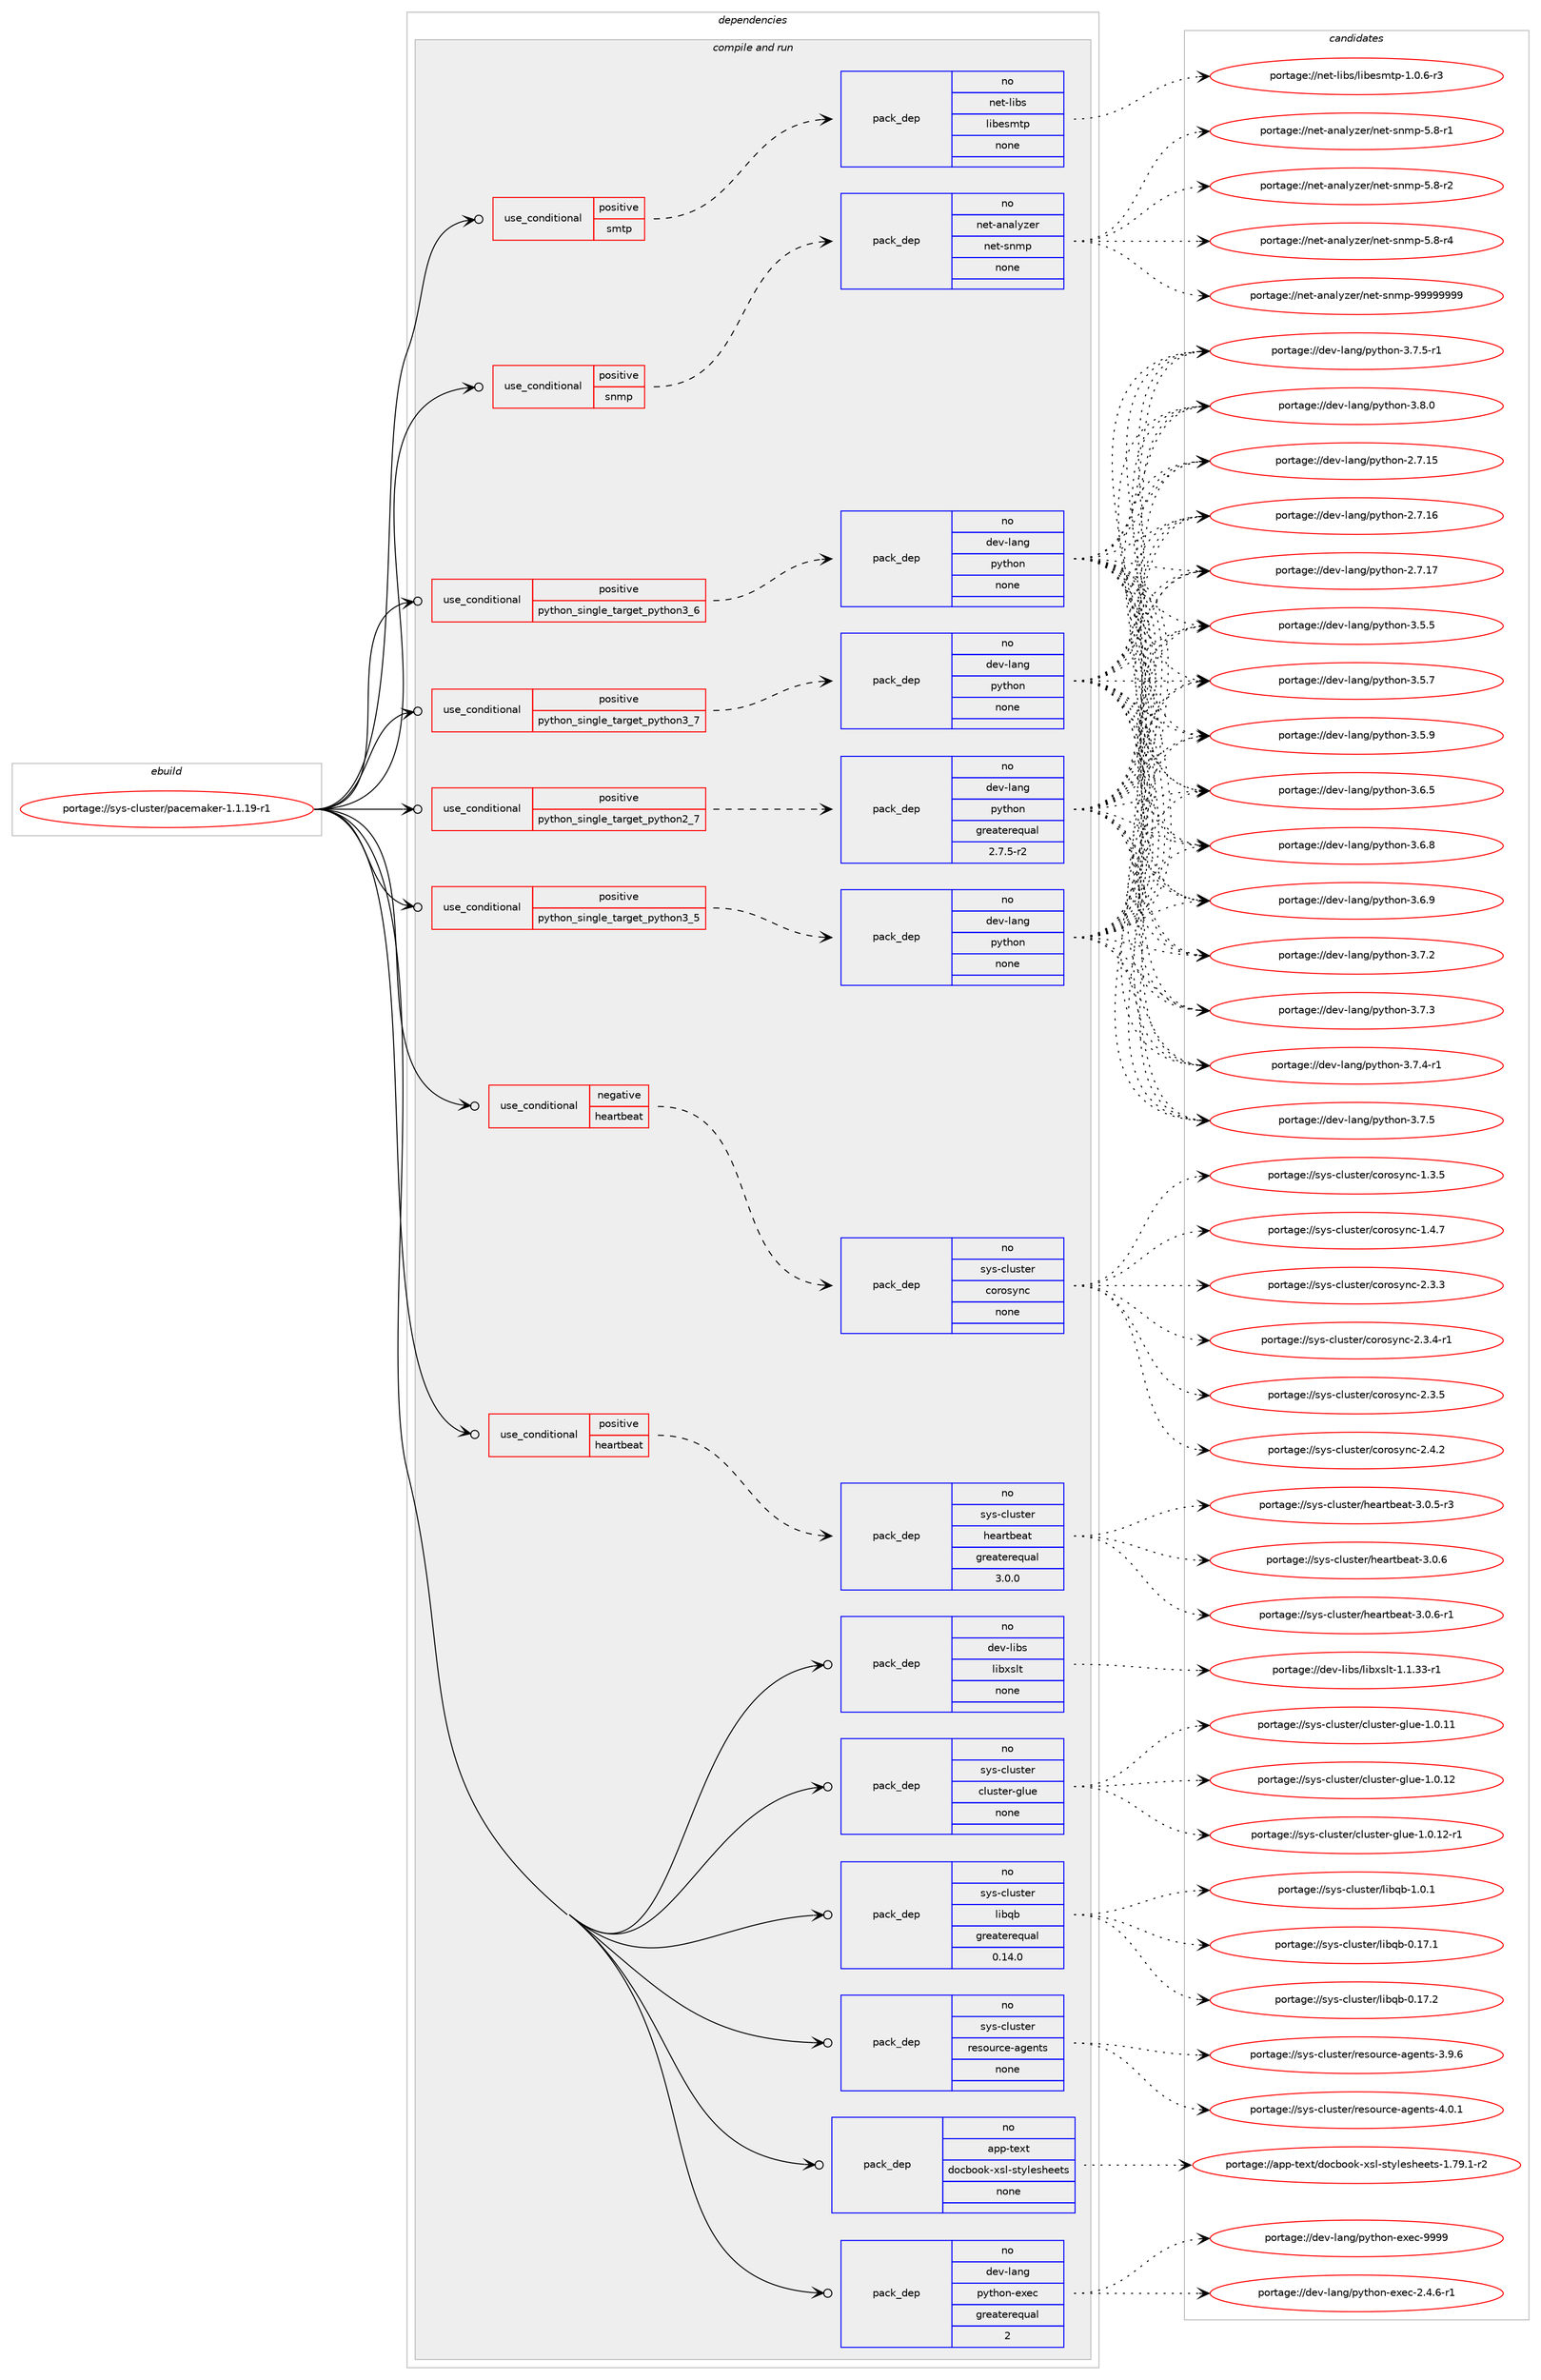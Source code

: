 digraph prolog {

# *************
# Graph options
# *************

newrank=true;
concentrate=true;
compound=true;
graph [rankdir=LR,fontname=Helvetica,fontsize=10,ranksep=1.5];#, ranksep=2.5, nodesep=0.2];
edge  [arrowhead=vee];
node  [fontname=Helvetica,fontsize=10];

# **********
# The ebuild
# **********

subgraph cluster_leftcol {
color=gray;
rank=same;
label=<<i>ebuild</i>>;
id [label="portage://sys-cluster/pacemaker-1.1.19-r1", color=red, width=4, href="../sys-cluster/pacemaker-1.1.19-r1.svg"];
}

# ****************
# The dependencies
# ****************

subgraph cluster_midcol {
color=gray;
label=<<i>dependencies</i>>;
subgraph cluster_compile {
fillcolor="#eeeeee";
style=filled;
label=<<i>compile</i>>;
}
subgraph cluster_compileandrun {
fillcolor="#eeeeee";
style=filled;
label=<<i>compile and run</i>>;
subgraph cond101881 {
dependency420489 [label=<<TABLE BORDER="0" CELLBORDER="1" CELLSPACING="0" CELLPADDING="4"><TR><TD ROWSPAN="3" CELLPADDING="10">use_conditional</TD></TR><TR><TD>negative</TD></TR><TR><TD>heartbeat</TD></TR></TABLE>>, shape=none, color=red];
subgraph pack311589 {
dependency420490 [label=<<TABLE BORDER="0" CELLBORDER="1" CELLSPACING="0" CELLPADDING="4" WIDTH="220"><TR><TD ROWSPAN="6" CELLPADDING="30">pack_dep</TD></TR><TR><TD WIDTH="110">no</TD></TR><TR><TD>sys-cluster</TD></TR><TR><TD>corosync</TD></TR><TR><TD>none</TD></TR><TR><TD></TD></TR></TABLE>>, shape=none, color=blue];
}
dependency420489:e -> dependency420490:w [weight=20,style="dashed",arrowhead="vee"];
}
id:e -> dependency420489:w [weight=20,style="solid",arrowhead="odotvee"];
subgraph cond101882 {
dependency420491 [label=<<TABLE BORDER="0" CELLBORDER="1" CELLSPACING="0" CELLPADDING="4"><TR><TD ROWSPAN="3" CELLPADDING="10">use_conditional</TD></TR><TR><TD>positive</TD></TR><TR><TD>heartbeat</TD></TR></TABLE>>, shape=none, color=red];
subgraph pack311590 {
dependency420492 [label=<<TABLE BORDER="0" CELLBORDER="1" CELLSPACING="0" CELLPADDING="4" WIDTH="220"><TR><TD ROWSPAN="6" CELLPADDING="30">pack_dep</TD></TR><TR><TD WIDTH="110">no</TD></TR><TR><TD>sys-cluster</TD></TR><TR><TD>heartbeat</TD></TR><TR><TD>greaterequal</TD></TR><TR><TD>3.0.0</TD></TR></TABLE>>, shape=none, color=blue];
}
dependency420491:e -> dependency420492:w [weight=20,style="dashed",arrowhead="vee"];
}
id:e -> dependency420491:w [weight=20,style="solid",arrowhead="odotvee"];
subgraph cond101883 {
dependency420493 [label=<<TABLE BORDER="0" CELLBORDER="1" CELLSPACING="0" CELLPADDING="4"><TR><TD ROWSPAN="3" CELLPADDING="10">use_conditional</TD></TR><TR><TD>positive</TD></TR><TR><TD>python_single_target_python2_7</TD></TR></TABLE>>, shape=none, color=red];
subgraph pack311591 {
dependency420494 [label=<<TABLE BORDER="0" CELLBORDER="1" CELLSPACING="0" CELLPADDING="4" WIDTH="220"><TR><TD ROWSPAN="6" CELLPADDING="30">pack_dep</TD></TR><TR><TD WIDTH="110">no</TD></TR><TR><TD>dev-lang</TD></TR><TR><TD>python</TD></TR><TR><TD>greaterequal</TD></TR><TR><TD>2.7.5-r2</TD></TR></TABLE>>, shape=none, color=blue];
}
dependency420493:e -> dependency420494:w [weight=20,style="dashed",arrowhead="vee"];
}
id:e -> dependency420493:w [weight=20,style="solid",arrowhead="odotvee"];
subgraph cond101884 {
dependency420495 [label=<<TABLE BORDER="0" CELLBORDER="1" CELLSPACING="0" CELLPADDING="4"><TR><TD ROWSPAN="3" CELLPADDING="10">use_conditional</TD></TR><TR><TD>positive</TD></TR><TR><TD>python_single_target_python3_5</TD></TR></TABLE>>, shape=none, color=red];
subgraph pack311592 {
dependency420496 [label=<<TABLE BORDER="0" CELLBORDER="1" CELLSPACING="0" CELLPADDING="4" WIDTH="220"><TR><TD ROWSPAN="6" CELLPADDING="30">pack_dep</TD></TR><TR><TD WIDTH="110">no</TD></TR><TR><TD>dev-lang</TD></TR><TR><TD>python</TD></TR><TR><TD>none</TD></TR><TR><TD></TD></TR></TABLE>>, shape=none, color=blue];
}
dependency420495:e -> dependency420496:w [weight=20,style="dashed",arrowhead="vee"];
}
id:e -> dependency420495:w [weight=20,style="solid",arrowhead="odotvee"];
subgraph cond101885 {
dependency420497 [label=<<TABLE BORDER="0" CELLBORDER="1" CELLSPACING="0" CELLPADDING="4"><TR><TD ROWSPAN="3" CELLPADDING="10">use_conditional</TD></TR><TR><TD>positive</TD></TR><TR><TD>python_single_target_python3_6</TD></TR></TABLE>>, shape=none, color=red];
subgraph pack311593 {
dependency420498 [label=<<TABLE BORDER="0" CELLBORDER="1" CELLSPACING="0" CELLPADDING="4" WIDTH="220"><TR><TD ROWSPAN="6" CELLPADDING="30">pack_dep</TD></TR><TR><TD WIDTH="110">no</TD></TR><TR><TD>dev-lang</TD></TR><TR><TD>python</TD></TR><TR><TD>none</TD></TR><TR><TD></TD></TR></TABLE>>, shape=none, color=blue];
}
dependency420497:e -> dependency420498:w [weight=20,style="dashed",arrowhead="vee"];
}
id:e -> dependency420497:w [weight=20,style="solid",arrowhead="odotvee"];
subgraph cond101886 {
dependency420499 [label=<<TABLE BORDER="0" CELLBORDER="1" CELLSPACING="0" CELLPADDING="4"><TR><TD ROWSPAN="3" CELLPADDING="10">use_conditional</TD></TR><TR><TD>positive</TD></TR><TR><TD>python_single_target_python3_7</TD></TR></TABLE>>, shape=none, color=red];
subgraph pack311594 {
dependency420500 [label=<<TABLE BORDER="0" CELLBORDER="1" CELLSPACING="0" CELLPADDING="4" WIDTH="220"><TR><TD ROWSPAN="6" CELLPADDING="30">pack_dep</TD></TR><TR><TD WIDTH="110">no</TD></TR><TR><TD>dev-lang</TD></TR><TR><TD>python</TD></TR><TR><TD>none</TD></TR><TR><TD></TD></TR></TABLE>>, shape=none, color=blue];
}
dependency420499:e -> dependency420500:w [weight=20,style="dashed",arrowhead="vee"];
}
id:e -> dependency420499:w [weight=20,style="solid",arrowhead="odotvee"];
subgraph cond101887 {
dependency420501 [label=<<TABLE BORDER="0" CELLBORDER="1" CELLSPACING="0" CELLPADDING="4"><TR><TD ROWSPAN="3" CELLPADDING="10">use_conditional</TD></TR><TR><TD>positive</TD></TR><TR><TD>smtp</TD></TR></TABLE>>, shape=none, color=red];
subgraph pack311595 {
dependency420502 [label=<<TABLE BORDER="0" CELLBORDER="1" CELLSPACING="0" CELLPADDING="4" WIDTH="220"><TR><TD ROWSPAN="6" CELLPADDING="30">pack_dep</TD></TR><TR><TD WIDTH="110">no</TD></TR><TR><TD>net-libs</TD></TR><TR><TD>libesmtp</TD></TR><TR><TD>none</TD></TR><TR><TD></TD></TR></TABLE>>, shape=none, color=blue];
}
dependency420501:e -> dependency420502:w [weight=20,style="dashed",arrowhead="vee"];
}
id:e -> dependency420501:w [weight=20,style="solid",arrowhead="odotvee"];
subgraph cond101888 {
dependency420503 [label=<<TABLE BORDER="0" CELLBORDER="1" CELLSPACING="0" CELLPADDING="4"><TR><TD ROWSPAN="3" CELLPADDING="10">use_conditional</TD></TR><TR><TD>positive</TD></TR><TR><TD>snmp</TD></TR></TABLE>>, shape=none, color=red];
subgraph pack311596 {
dependency420504 [label=<<TABLE BORDER="0" CELLBORDER="1" CELLSPACING="0" CELLPADDING="4" WIDTH="220"><TR><TD ROWSPAN="6" CELLPADDING="30">pack_dep</TD></TR><TR><TD WIDTH="110">no</TD></TR><TR><TD>net-analyzer</TD></TR><TR><TD>net-snmp</TD></TR><TR><TD>none</TD></TR><TR><TD></TD></TR></TABLE>>, shape=none, color=blue];
}
dependency420503:e -> dependency420504:w [weight=20,style="dashed",arrowhead="vee"];
}
id:e -> dependency420503:w [weight=20,style="solid",arrowhead="odotvee"];
subgraph pack311597 {
dependency420505 [label=<<TABLE BORDER="0" CELLBORDER="1" CELLSPACING="0" CELLPADDING="4" WIDTH="220"><TR><TD ROWSPAN="6" CELLPADDING="30">pack_dep</TD></TR><TR><TD WIDTH="110">no</TD></TR><TR><TD>app-text</TD></TR><TR><TD>docbook-xsl-stylesheets</TD></TR><TR><TD>none</TD></TR><TR><TD></TD></TR></TABLE>>, shape=none, color=blue];
}
id:e -> dependency420505:w [weight=20,style="solid",arrowhead="odotvee"];
subgraph pack311598 {
dependency420506 [label=<<TABLE BORDER="0" CELLBORDER="1" CELLSPACING="0" CELLPADDING="4" WIDTH="220"><TR><TD ROWSPAN="6" CELLPADDING="30">pack_dep</TD></TR><TR><TD WIDTH="110">no</TD></TR><TR><TD>dev-lang</TD></TR><TR><TD>python-exec</TD></TR><TR><TD>greaterequal</TD></TR><TR><TD>2</TD></TR></TABLE>>, shape=none, color=blue];
}
id:e -> dependency420506:w [weight=20,style="solid",arrowhead="odotvee"];
subgraph pack311599 {
dependency420507 [label=<<TABLE BORDER="0" CELLBORDER="1" CELLSPACING="0" CELLPADDING="4" WIDTH="220"><TR><TD ROWSPAN="6" CELLPADDING="30">pack_dep</TD></TR><TR><TD WIDTH="110">no</TD></TR><TR><TD>dev-libs</TD></TR><TR><TD>libxslt</TD></TR><TR><TD>none</TD></TR><TR><TD></TD></TR></TABLE>>, shape=none, color=blue];
}
id:e -> dependency420507:w [weight=20,style="solid",arrowhead="odotvee"];
subgraph pack311600 {
dependency420508 [label=<<TABLE BORDER="0" CELLBORDER="1" CELLSPACING="0" CELLPADDING="4" WIDTH="220"><TR><TD ROWSPAN="6" CELLPADDING="30">pack_dep</TD></TR><TR><TD WIDTH="110">no</TD></TR><TR><TD>sys-cluster</TD></TR><TR><TD>cluster-glue</TD></TR><TR><TD>none</TD></TR><TR><TD></TD></TR></TABLE>>, shape=none, color=blue];
}
id:e -> dependency420508:w [weight=20,style="solid",arrowhead="odotvee"];
subgraph pack311601 {
dependency420509 [label=<<TABLE BORDER="0" CELLBORDER="1" CELLSPACING="0" CELLPADDING="4" WIDTH="220"><TR><TD ROWSPAN="6" CELLPADDING="30">pack_dep</TD></TR><TR><TD WIDTH="110">no</TD></TR><TR><TD>sys-cluster</TD></TR><TR><TD>libqb</TD></TR><TR><TD>greaterequal</TD></TR><TR><TD>0.14.0</TD></TR></TABLE>>, shape=none, color=blue];
}
id:e -> dependency420509:w [weight=20,style="solid",arrowhead="odotvee"];
subgraph pack311602 {
dependency420510 [label=<<TABLE BORDER="0" CELLBORDER="1" CELLSPACING="0" CELLPADDING="4" WIDTH="220"><TR><TD ROWSPAN="6" CELLPADDING="30">pack_dep</TD></TR><TR><TD WIDTH="110">no</TD></TR><TR><TD>sys-cluster</TD></TR><TR><TD>resource-agents</TD></TR><TR><TD>none</TD></TR><TR><TD></TD></TR></TABLE>>, shape=none, color=blue];
}
id:e -> dependency420510:w [weight=20,style="solid",arrowhead="odotvee"];
}
subgraph cluster_run {
fillcolor="#eeeeee";
style=filled;
label=<<i>run</i>>;
}
}

# **************
# The candidates
# **************

subgraph cluster_choices {
rank=same;
color=gray;
label=<<i>candidates</i>>;

subgraph choice311589 {
color=black;
nodesep=1;
choiceportage1151211154599108117115116101114479911111411111512111099454946514653 [label="portage://sys-cluster/corosync-1.3.5", color=red, width=4,href="../sys-cluster/corosync-1.3.5.svg"];
choiceportage1151211154599108117115116101114479911111411111512111099454946524655 [label="portage://sys-cluster/corosync-1.4.7", color=red, width=4,href="../sys-cluster/corosync-1.4.7.svg"];
choiceportage1151211154599108117115116101114479911111411111512111099455046514651 [label="portage://sys-cluster/corosync-2.3.3", color=red, width=4,href="../sys-cluster/corosync-2.3.3.svg"];
choiceportage11512111545991081171151161011144799111114111115121110994550465146524511449 [label="portage://sys-cluster/corosync-2.3.4-r1", color=red, width=4,href="../sys-cluster/corosync-2.3.4-r1.svg"];
choiceportage1151211154599108117115116101114479911111411111512111099455046514653 [label="portage://sys-cluster/corosync-2.3.5", color=red, width=4,href="../sys-cluster/corosync-2.3.5.svg"];
choiceportage1151211154599108117115116101114479911111411111512111099455046524650 [label="portage://sys-cluster/corosync-2.4.2", color=red, width=4,href="../sys-cluster/corosync-2.4.2.svg"];
dependency420490:e -> choiceportage1151211154599108117115116101114479911111411111512111099454946514653:w [style=dotted,weight="100"];
dependency420490:e -> choiceportage1151211154599108117115116101114479911111411111512111099454946524655:w [style=dotted,weight="100"];
dependency420490:e -> choiceportage1151211154599108117115116101114479911111411111512111099455046514651:w [style=dotted,weight="100"];
dependency420490:e -> choiceportage11512111545991081171151161011144799111114111115121110994550465146524511449:w [style=dotted,weight="100"];
dependency420490:e -> choiceportage1151211154599108117115116101114479911111411111512111099455046514653:w [style=dotted,weight="100"];
dependency420490:e -> choiceportage1151211154599108117115116101114479911111411111512111099455046524650:w [style=dotted,weight="100"];
}
subgraph choice311590 {
color=black;
nodesep=1;
choiceportage1151211154599108117115116101114471041019711411698101971164551464846534511451 [label="portage://sys-cluster/heartbeat-3.0.5-r3", color=red, width=4,href="../sys-cluster/heartbeat-3.0.5-r3.svg"];
choiceportage115121115459910811711511610111447104101971141169810197116455146484654 [label="portage://sys-cluster/heartbeat-3.0.6", color=red, width=4,href="../sys-cluster/heartbeat-3.0.6.svg"];
choiceportage1151211154599108117115116101114471041019711411698101971164551464846544511449 [label="portage://sys-cluster/heartbeat-3.0.6-r1", color=red, width=4,href="../sys-cluster/heartbeat-3.0.6-r1.svg"];
dependency420492:e -> choiceportage1151211154599108117115116101114471041019711411698101971164551464846534511451:w [style=dotted,weight="100"];
dependency420492:e -> choiceportage115121115459910811711511610111447104101971141169810197116455146484654:w [style=dotted,weight="100"];
dependency420492:e -> choiceportage1151211154599108117115116101114471041019711411698101971164551464846544511449:w [style=dotted,weight="100"];
}
subgraph choice311591 {
color=black;
nodesep=1;
choiceportage10010111845108971101034711212111610411111045504655464953 [label="portage://dev-lang/python-2.7.15", color=red, width=4,href="../dev-lang/python-2.7.15.svg"];
choiceportage10010111845108971101034711212111610411111045504655464954 [label="portage://dev-lang/python-2.7.16", color=red, width=4,href="../dev-lang/python-2.7.16.svg"];
choiceportage10010111845108971101034711212111610411111045504655464955 [label="portage://dev-lang/python-2.7.17", color=red, width=4,href="../dev-lang/python-2.7.17.svg"];
choiceportage100101118451089711010347112121116104111110455146534653 [label="portage://dev-lang/python-3.5.5", color=red, width=4,href="../dev-lang/python-3.5.5.svg"];
choiceportage100101118451089711010347112121116104111110455146534655 [label="portage://dev-lang/python-3.5.7", color=red, width=4,href="../dev-lang/python-3.5.7.svg"];
choiceportage100101118451089711010347112121116104111110455146534657 [label="portage://dev-lang/python-3.5.9", color=red, width=4,href="../dev-lang/python-3.5.9.svg"];
choiceportage100101118451089711010347112121116104111110455146544653 [label="portage://dev-lang/python-3.6.5", color=red, width=4,href="../dev-lang/python-3.6.5.svg"];
choiceportage100101118451089711010347112121116104111110455146544656 [label="portage://dev-lang/python-3.6.8", color=red, width=4,href="../dev-lang/python-3.6.8.svg"];
choiceportage100101118451089711010347112121116104111110455146544657 [label="portage://dev-lang/python-3.6.9", color=red, width=4,href="../dev-lang/python-3.6.9.svg"];
choiceportage100101118451089711010347112121116104111110455146554650 [label="portage://dev-lang/python-3.7.2", color=red, width=4,href="../dev-lang/python-3.7.2.svg"];
choiceportage100101118451089711010347112121116104111110455146554651 [label="portage://dev-lang/python-3.7.3", color=red, width=4,href="../dev-lang/python-3.7.3.svg"];
choiceportage1001011184510897110103471121211161041111104551465546524511449 [label="portage://dev-lang/python-3.7.4-r1", color=red, width=4,href="../dev-lang/python-3.7.4-r1.svg"];
choiceportage100101118451089711010347112121116104111110455146554653 [label="portage://dev-lang/python-3.7.5", color=red, width=4,href="../dev-lang/python-3.7.5.svg"];
choiceportage1001011184510897110103471121211161041111104551465546534511449 [label="portage://dev-lang/python-3.7.5-r1", color=red, width=4,href="../dev-lang/python-3.7.5-r1.svg"];
choiceportage100101118451089711010347112121116104111110455146564648 [label="portage://dev-lang/python-3.8.0", color=red, width=4,href="../dev-lang/python-3.8.0.svg"];
dependency420494:e -> choiceportage10010111845108971101034711212111610411111045504655464953:w [style=dotted,weight="100"];
dependency420494:e -> choiceportage10010111845108971101034711212111610411111045504655464954:w [style=dotted,weight="100"];
dependency420494:e -> choiceportage10010111845108971101034711212111610411111045504655464955:w [style=dotted,weight="100"];
dependency420494:e -> choiceportage100101118451089711010347112121116104111110455146534653:w [style=dotted,weight="100"];
dependency420494:e -> choiceportage100101118451089711010347112121116104111110455146534655:w [style=dotted,weight="100"];
dependency420494:e -> choiceportage100101118451089711010347112121116104111110455146534657:w [style=dotted,weight="100"];
dependency420494:e -> choiceportage100101118451089711010347112121116104111110455146544653:w [style=dotted,weight="100"];
dependency420494:e -> choiceportage100101118451089711010347112121116104111110455146544656:w [style=dotted,weight="100"];
dependency420494:e -> choiceportage100101118451089711010347112121116104111110455146544657:w [style=dotted,weight="100"];
dependency420494:e -> choiceportage100101118451089711010347112121116104111110455146554650:w [style=dotted,weight="100"];
dependency420494:e -> choiceportage100101118451089711010347112121116104111110455146554651:w [style=dotted,weight="100"];
dependency420494:e -> choiceportage1001011184510897110103471121211161041111104551465546524511449:w [style=dotted,weight="100"];
dependency420494:e -> choiceportage100101118451089711010347112121116104111110455146554653:w [style=dotted,weight="100"];
dependency420494:e -> choiceportage1001011184510897110103471121211161041111104551465546534511449:w [style=dotted,weight="100"];
dependency420494:e -> choiceportage100101118451089711010347112121116104111110455146564648:w [style=dotted,weight="100"];
}
subgraph choice311592 {
color=black;
nodesep=1;
choiceportage10010111845108971101034711212111610411111045504655464953 [label="portage://dev-lang/python-2.7.15", color=red, width=4,href="../dev-lang/python-2.7.15.svg"];
choiceportage10010111845108971101034711212111610411111045504655464954 [label="portage://dev-lang/python-2.7.16", color=red, width=4,href="../dev-lang/python-2.7.16.svg"];
choiceportage10010111845108971101034711212111610411111045504655464955 [label="portage://dev-lang/python-2.7.17", color=red, width=4,href="../dev-lang/python-2.7.17.svg"];
choiceportage100101118451089711010347112121116104111110455146534653 [label="portage://dev-lang/python-3.5.5", color=red, width=4,href="../dev-lang/python-3.5.5.svg"];
choiceportage100101118451089711010347112121116104111110455146534655 [label="portage://dev-lang/python-3.5.7", color=red, width=4,href="../dev-lang/python-3.5.7.svg"];
choiceportage100101118451089711010347112121116104111110455146534657 [label="portage://dev-lang/python-3.5.9", color=red, width=4,href="../dev-lang/python-3.5.9.svg"];
choiceportage100101118451089711010347112121116104111110455146544653 [label="portage://dev-lang/python-3.6.5", color=red, width=4,href="../dev-lang/python-3.6.5.svg"];
choiceportage100101118451089711010347112121116104111110455146544656 [label="portage://dev-lang/python-3.6.8", color=red, width=4,href="../dev-lang/python-3.6.8.svg"];
choiceportage100101118451089711010347112121116104111110455146544657 [label="portage://dev-lang/python-3.6.9", color=red, width=4,href="../dev-lang/python-3.6.9.svg"];
choiceportage100101118451089711010347112121116104111110455146554650 [label="portage://dev-lang/python-3.7.2", color=red, width=4,href="../dev-lang/python-3.7.2.svg"];
choiceportage100101118451089711010347112121116104111110455146554651 [label="portage://dev-lang/python-3.7.3", color=red, width=4,href="../dev-lang/python-3.7.3.svg"];
choiceportage1001011184510897110103471121211161041111104551465546524511449 [label="portage://dev-lang/python-3.7.4-r1", color=red, width=4,href="../dev-lang/python-3.7.4-r1.svg"];
choiceportage100101118451089711010347112121116104111110455146554653 [label="portage://dev-lang/python-3.7.5", color=red, width=4,href="../dev-lang/python-3.7.5.svg"];
choiceportage1001011184510897110103471121211161041111104551465546534511449 [label="portage://dev-lang/python-3.7.5-r1", color=red, width=4,href="../dev-lang/python-3.7.5-r1.svg"];
choiceportage100101118451089711010347112121116104111110455146564648 [label="portage://dev-lang/python-3.8.0", color=red, width=4,href="../dev-lang/python-3.8.0.svg"];
dependency420496:e -> choiceportage10010111845108971101034711212111610411111045504655464953:w [style=dotted,weight="100"];
dependency420496:e -> choiceportage10010111845108971101034711212111610411111045504655464954:w [style=dotted,weight="100"];
dependency420496:e -> choiceportage10010111845108971101034711212111610411111045504655464955:w [style=dotted,weight="100"];
dependency420496:e -> choiceportage100101118451089711010347112121116104111110455146534653:w [style=dotted,weight="100"];
dependency420496:e -> choiceportage100101118451089711010347112121116104111110455146534655:w [style=dotted,weight="100"];
dependency420496:e -> choiceportage100101118451089711010347112121116104111110455146534657:w [style=dotted,weight="100"];
dependency420496:e -> choiceportage100101118451089711010347112121116104111110455146544653:w [style=dotted,weight="100"];
dependency420496:e -> choiceportage100101118451089711010347112121116104111110455146544656:w [style=dotted,weight="100"];
dependency420496:e -> choiceportage100101118451089711010347112121116104111110455146544657:w [style=dotted,weight="100"];
dependency420496:e -> choiceportage100101118451089711010347112121116104111110455146554650:w [style=dotted,weight="100"];
dependency420496:e -> choiceportage100101118451089711010347112121116104111110455146554651:w [style=dotted,weight="100"];
dependency420496:e -> choiceportage1001011184510897110103471121211161041111104551465546524511449:w [style=dotted,weight="100"];
dependency420496:e -> choiceportage100101118451089711010347112121116104111110455146554653:w [style=dotted,weight="100"];
dependency420496:e -> choiceportage1001011184510897110103471121211161041111104551465546534511449:w [style=dotted,weight="100"];
dependency420496:e -> choiceportage100101118451089711010347112121116104111110455146564648:w [style=dotted,weight="100"];
}
subgraph choice311593 {
color=black;
nodesep=1;
choiceportage10010111845108971101034711212111610411111045504655464953 [label="portage://dev-lang/python-2.7.15", color=red, width=4,href="../dev-lang/python-2.7.15.svg"];
choiceportage10010111845108971101034711212111610411111045504655464954 [label="portage://dev-lang/python-2.7.16", color=red, width=4,href="../dev-lang/python-2.7.16.svg"];
choiceportage10010111845108971101034711212111610411111045504655464955 [label="portage://dev-lang/python-2.7.17", color=red, width=4,href="../dev-lang/python-2.7.17.svg"];
choiceportage100101118451089711010347112121116104111110455146534653 [label="portage://dev-lang/python-3.5.5", color=red, width=4,href="../dev-lang/python-3.5.5.svg"];
choiceportage100101118451089711010347112121116104111110455146534655 [label="portage://dev-lang/python-3.5.7", color=red, width=4,href="../dev-lang/python-3.5.7.svg"];
choiceportage100101118451089711010347112121116104111110455146534657 [label="portage://dev-lang/python-3.5.9", color=red, width=4,href="../dev-lang/python-3.5.9.svg"];
choiceportage100101118451089711010347112121116104111110455146544653 [label="portage://dev-lang/python-3.6.5", color=red, width=4,href="../dev-lang/python-3.6.5.svg"];
choiceportage100101118451089711010347112121116104111110455146544656 [label="portage://dev-lang/python-3.6.8", color=red, width=4,href="../dev-lang/python-3.6.8.svg"];
choiceportage100101118451089711010347112121116104111110455146544657 [label="portage://dev-lang/python-3.6.9", color=red, width=4,href="../dev-lang/python-3.6.9.svg"];
choiceportage100101118451089711010347112121116104111110455146554650 [label="portage://dev-lang/python-3.7.2", color=red, width=4,href="../dev-lang/python-3.7.2.svg"];
choiceportage100101118451089711010347112121116104111110455146554651 [label="portage://dev-lang/python-3.7.3", color=red, width=4,href="../dev-lang/python-3.7.3.svg"];
choiceportage1001011184510897110103471121211161041111104551465546524511449 [label="portage://dev-lang/python-3.7.4-r1", color=red, width=4,href="../dev-lang/python-3.7.4-r1.svg"];
choiceportage100101118451089711010347112121116104111110455146554653 [label="portage://dev-lang/python-3.7.5", color=red, width=4,href="../dev-lang/python-3.7.5.svg"];
choiceportage1001011184510897110103471121211161041111104551465546534511449 [label="portage://dev-lang/python-3.7.5-r1", color=red, width=4,href="../dev-lang/python-3.7.5-r1.svg"];
choiceportage100101118451089711010347112121116104111110455146564648 [label="portage://dev-lang/python-3.8.0", color=red, width=4,href="../dev-lang/python-3.8.0.svg"];
dependency420498:e -> choiceportage10010111845108971101034711212111610411111045504655464953:w [style=dotted,weight="100"];
dependency420498:e -> choiceportage10010111845108971101034711212111610411111045504655464954:w [style=dotted,weight="100"];
dependency420498:e -> choiceportage10010111845108971101034711212111610411111045504655464955:w [style=dotted,weight="100"];
dependency420498:e -> choiceportage100101118451089711010347112121116104111110455146534653:w [style=dotted,weight="100"];
dependency420498:e -> choiceportage100101118451089711010347112121116104111110455146534655:w [style=dotted,weight="100"];
dependency420498:e -> choiceportage100101118451089711010347112121116104111110455146534657:w [style=dotted,weight="100"];
dependency420498:e -> choiceportage100101118451089711010347112121116104111110455146544653:w [style=dotted,weight="100"];
dependency420498:e -> choiceportage100101118451089711010347112121116104111110455146544656:w [style=dotted,weight="100"];
dependency420498:e -> choiceportage100101118451089711010347112121116104111110455146544657:w [style=dotted,weight="100"];
dependency420498:e -> choiceportage100101118451089711010347112121116104111110455146554650:w [style=dotted,weight="100"];
dependency420498:e -> choiceportage100101118451089711010347112121116104111110455146554651:w [style=dotted,weight="100"];
dependency420498:e -> choiceportage1001011184510897110103471121211161041111104551465546524511449:w [style=dotted,weight="100"];
dependency420498:e -> choiceportage100101118451089711010347112121116104111110455146554653:w [style=dotted,weight="100"];
dependency420498:e -> choiceportage1001011184510897110103471121211161041111104551465546534511449:w [style=dotted,weight="100"];
dependency420498:e -> choiceportage100101118451089711010347112121116104111110455146564648:w [style=dotted,weight="100"];
}
subgraph choice311594 {
color=black;
nodesep=1;
choiceportage10010111845108971101034711212111610411111045504655464953 [label="portage://dev-lang/python-2.7.15", color=red, width=4,href="../dev-lang/python-2.7.15.svg"];
choiceportage10010111845108971101034711212111610411111045504655464954 [label="portage://dev-lang/python-2.7.16", color=red, width=4,href="../dev-lang/python-2.7.16.svg"];
choiceportage10010111845108971101034711212111610411111045504655464955 [label="portage://dev-lang/python-2.7.17", color=red, width=4,href="../dev-lang/python-2.7.17.svg"];
choiceportage100101118451089711010347112121116104111110455146534653 [label="portage://dev-lang/python-3.5.5", color=red, width=4,href="../dev-lang/python-3.5.5.svg"];
choiceportage100101118451089711010347112121116104111110455146534655 [label="portage://dev-lang/python-3.5.7", color=red, width=4,href="../dev-lang/python-3.5.7.svg"];
choiceportage100101118451089711010347112121116104111110455146534657 [label="portage://dev-lang/python-3.5.9", color=red, width=4,href="../dev-lang/python-3.5.9.svg"];
choiceportage100101118451089711010347112121116104111110455146544653 [label="portage://dev-lang/python-3.6.5", color=red, width=4,href="../dev-lang/python-3.6.5.svg"];
choiceportage100101118451089711010347112121116104111110455146544656 [label="portage://dev-lang/python-3.6.8", color=red, width=4,href="../dev-lang/python-3.6.8.svg"];
choiceportage100101118451089711010347112121116104111110455146544657 [label="portage://dev-lang/python-3.6.9", color=red, width=4,href="../dev-lang/python-3.6.9.svg"];
choiceportage100101118451089711010347112121116104111110455146554650 [label="portage://dev-lang/python-3.7.2", color=red, width=4,href="../dev-lang/python-3.7.2.svg"];
choiceportage100101118451089711010347112121116104111110455146554651 [label="portage://dev-lang/python-3.7.3", color=red, width=4,href="../dev-lang/python-3.7.3.svg"];
choiceportage1001011184510897110103471121211161041111104551465546524511449 [label="portage://dev-lang/python-3.7.4-r1", color=red, width=4,href="../dev-lang/python-3.7.4-r1.svg"];
choiceportage100101118451089711010347112121116104111110455146554653 [label="portage://dev-lang/python-3.7.5", color=red, width=4,href="../dev-lang/python-3.7.5.svg"];
choiceportage1001011184510897110103471121211161041111104551465546534511449 [label="portage://dev-lang/python-3.7.5-r1", color=red, width=4,href="../dev-lang/python-3.7.5-r1.svg"];
choiceportage100101118451089711010347112121116104111110455146564648 [label="portage://dev-lang/python-3.8.0", color=red, width=4,href="../dev-lang/python-3.8.0.svg"];
dependency420500:e -> choiceportage10010111845108971101034711212111610411111045504655464953:w [style=dotted,weight="100"];
dependency420500:e -> choiceportage10010111845108971101034711212111610411111045504655464954:w [style=dotted,weight="100"];
dependency420500:e -> choiceportage10010111845108971101034711212111610411111045504655464955:w [style=dotted,weight="100"];
dependency420500:e -> choiceportage100101118451089711010347112121116104111110455146534653:w [style=dotted,weight="100"];
dependency420500:e -> choiceportage100101118451089711010347112121116104111110455146534655:w [style=dotted,weight="100"];
dependency420500:e -> choiceportage100101118451089711010347112121116104111110455146534657:w [style=dotted,weight="100"];
dependency420500:e -> choiceportage100101118451089711010347112121116104111110455146544653:w [style=dotted,weight="100"];
dependency420500:e -> choiceportage100101118451089711010347112121116104111110455146544656:w [style=dotted,weight="100"];
dependency420500:e -> choiceportage100101118451089711010347112121116104111110455146544657:w [style=dotted,weight="100"];
dependency420500:e -> choiceportage100101118451089711010347112121116104111110455146554650:w [style=dotted,weight="100"];
dependency420500:e -> choiceportage100101118451089711010347112121116104111110455146554651:w [style=dotted,weight="100"];
dependency420500:e -> choiceportage1001011184510897110103471121211161041111104551465546524511449:w [style=dotted,weight="100"];
dependency420500:e -> choiceportage100101118451089711010347112121116104111110455146554653:w [style=dotted,weight="100"];
dependency420500:e -> choiceportage1001011184510897110103471121211161041111104551465546534511449:w [style=dotted,weight="100"];
dependency420500:e -> choiceportage100101118451089711010347112121116104111110455146564648:w [style=dotted,weight="100"];
}
subgraph choice311595 {
color=black;
nodesep=1;
choiceportage110101116451081059811547108105981011151091161124549464846544511451 [label="portage://net-libs/libesmtp-1.0.6-r3", color=red, width=4,href="../net-libs/libesmtp-1.0.6-r3.svg"];
dependency420502:e -> choiceportage110101116451081059811547108105981011151091161124549464846544511451:w [style=dotted,weight="100"];
}
subgraph choice311596 {
color=black;
nodesep=1;
choiceportage1101011164597110971081211221011144711010111645115110109112455346564511449 [label="portage://net-analyzer/net-snmp-5.8-r1", color=red, width=4,href="../net-analyzer/net-snmp-5.8-r1.svg"];
choiceportage1101011164597110971081211221011144711010111645115110109112455346564511450 [label="portage://net-analyzer/net-snmp-5.8-r2", color=red, width=4,href="../net-analyzer/net-snmp-5.8-r2.svg"];
choiceportage1101011164597110971081211221011144711010111645115110109112455346564511452 [label="portage://net-analyzer/net-snmp-5.8-r4", color=red, width=4,href="../net-analyzer/net-snmp-5.8-r4.svg"];
choiceportage1101011164597110971081211221011144711010111645115110109112455757575757575757 [label="portage://net-analyzer/net-snmp-99999999", color=red, width=4,href="../net-analyzer/net-snmp-99999999.svg"];
dependency420504:e -> choiceportage1101011164597110971081211221011144711010111645115110109112455346564511449:w [style=dotted,weight="100"];
dependency420504:e -> choiceportage1101011164597110971081211221011144711010111645115110109112455346564511450:w [style=dotted,weight="100"];
dependency420504:e -> choiceportage1101011164597110971081211221011144711010111645115110109112455346564511452:w [style=dotted,weight="100"];
dependency420504:e -> choiceportage1101011164597110971081211221011144711010111645115110109112455757575757575757:w [style=dotted,weight="100"];
}
subgraph choice311597 {
color=black;
nodesep=1;
choiceportage97112112451161011201164710011199981111111074512011510845115116121108101115104101101116115454946555746494511450 [label="portage://app-text/docbook-xsl-stylesheets-1.79.1-r2", color=red, width=4,href="../app-text/docbook-xsl-stylesheets-1.79.1-r2.svg"];
dependency420505:e -> choiceportage97112112451161011201164710011199981111111074512011510845115116121108101115104101101116115454946555746494511450:w [style=dotted,weight="100"];
}
subgraph choice311598 {
color=black;
nodesep=1;
choiceportage10010111845108971101034711212111610411111045101120101994550465246544511449 [label="portage://dev-lang/python-exec-2.4.6-r1", color=red, width=4,href="../dev-lang/python-exec-2.4.6-r1.svg"];
choiceportage10010111845108971101034711212111610411111045101120101994557575757 [label="portage://dev-lang/python-exec-9999", color=red, width=4,href="../dev-lang/python-exec-9999.svg"];
dependency420506:e -> choiceportage10010111845108971101034711212111610411111045101120101994550465246544511449:w [style=dotted,weight="100"];
dependency420506:e -> choiceportage10010111845108971101034711212111610411111045101120101994557575757:w [style=dotted,weight="100"];
}
subgraph choice311599 {
color=black;
nodesep=1;
choiceportage10010111845108105981154710810598120115108116454946494651514511449 [label="portage://dev-libs/libxslt-1.1.33-r1", color=red, width=4,href="../dev-libs/libxslt-1.1.33-r1.svg"];
dependency420507:e -> choiceportage10010111845108105981154710810598120115108116454946494651514511449:w [style=dotted,weight="100"];
}
subgraph choice311600 {
color=black;
nodesep=1;
choiceportage115121115459910811711511610111447991081171151161011144510310811710145494648464949 [label="portage://sys-cluster/cluster-glue-1.0.11", color=red, width=4,href="../sys-cluster/cluster-glue-1.0.11.svg"];
choiceportage115121115459910811711511610111447991081171151161011144510310811710145494648464950 [label="portage://sys-cluster/cluster-glue-1.0.12", color=red, width=4,href="../sys-cluster/cluster-glue-1.0.12.svg"];
choiceportage1151211154599108117115116101114479910811711511610111445103108117101454946484649504511449 [label="portage://sys-cluster/cluster-glue-1.0.12-r1", color=red, width=4,href="../sys-cluster/cluster-glue-1.0.12-r1.svg"];
dependency420508:e -> choiceportage115121115459910811711511610111447991081171151161011144510310811710145494648464949:w [style=dotted,weight="100"];
dependency420508:e -> choiceportage115121115459910811711511610111447991081171151161011144510310811710145494648464950:w [style=dotted,weight="100"];
dependency420508:e -> choiceportage1151211154599108117115116101114479910811711511610111445103108117101454946484649504511449:w [style=dotted,weight="100"];
}
subgraph choice311601 {
color=black;
nodesep=1;
choiceportage115121115459910811711511610111447108105981139845484649554649 [label="portage://sys-cluster/libqb-0.17.1", color=red, width=4,href="../sys-cluster/libqb-0.17.1.svg"];
choiceportage115121115459910811711511610111447108105981139845484649554650 [label="portage://sys-cluster/libqb-0.17.2", color=red, width=4,href="../sys-cluster/libqb-0.17.2.svg"];
choiceportage1151211154599108117115116101114471081059811398454946484649 [label="portage://sys-cluster/libqb-1.0.1", color=red, width=4,href="../sys-cluster/libqb-1.0.1.svg"];
dependency420509:e -> choiceportage115121115459910811711511610111447108105981139845484649554649:w [style=dotted,weight="100"];
dependency420509:e -> choiceportage115121115459910811711511610111447108105981139845484649554650:w [style=dotted,weight="100"];
dependency420509:e -> choiceportage1151211154599108117115116101114471081059811398454946484649:w [style=dotted,weight="100"];
}
subgraph choice311602 {
color=black;
nodesep=1;
choiceportage115121115459910811711511610111447114101115111117114991014597103101110116115455146574654 [label="portage://sys-cluster/resource-agents-3.9.6", color=red, width=4,href="../sys-cluster/resource-agents-3.9.6.svg"];
choiceportage115121115459910811711511610111447114101115111117114991014597103101110116115455246484649 [label="portage://sys-cluster/resource-agents-4.0.1", color=red, width=4,href="../sys-cluster/resource-agents-4.0.1.svg"];
dependency420510:e -> choiceportage115121115459910811711511610111447114101115111117114991014597103101110116115455146574654:w [style=dotted,weight="100"];
dependency420510:e -> choiceportage115121115459910811711511610111447114101115111117114991014597103101110116115455246484649:w [style=dotted,weight="100"];
}
}

}
